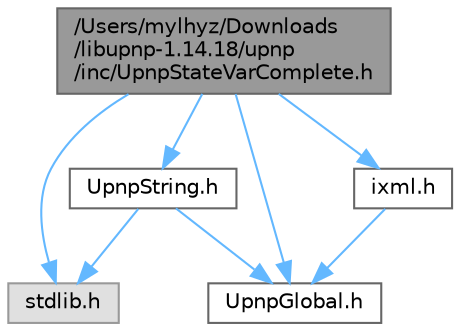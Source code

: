 digraph "/Users/mylhyz/Downloads/libupnp-1.14.18/upnp/inc/UpnpStateVarComplete.h"
{
 // LATEX_PDF_SIZE
  bgcolor="transparent";
  edge [fontname=Helvetica,fontsize=10,labelfontname=Helvetica,labelfontsize=10];
  node [fontname=Helvetica,fontsize=10,shape=box,height=0.2,width=0.4];
  Node1 [id="Node000001",label="/Users/mylhyz/Downloads\l/libupnp-1.14.18/upnp\l/inc/UpnpStateVarComplete.h",height=0.2,width=0.4,color="gray40", fillcolor="grey60", style="filled", fontcolor="black",tooltip="Header file for UpnpStateVarComplete methods."];
  Node1 -> Node2 [id="edge1_Node000001_Node000002",color="steelblue1",style="solid",tooltip=" "];
  Node2 [id="Node000002",label="stdlib.h",height=0.2,width=0.4,color="grey60", fillcolor="#E0E0E0", style="filled",tooltip=" "];
  Node1 -> Node3 [id="edge2_Node000001_Node000003",color="steelblue1",style="solid",tooltip=" "];
  Node3 [id="Node000003",label="UpnpGlobal.h",height=0.2,width=0.4,color="grey40", fillcolor="white", style="filled",URL="$UpnpGlobal_8h.html",tooltip="Defines constants that for some reason are not defined on some systems."];
  Node1 -> Node4 [id="edge3_Node000001_Node000004",color="steelblue1",style="solid",tooltip=" "];
  Node4 [id="Node000004",label="UpnpString.h",height=0.2,width=0.4,color="grey40", fillcolor="white", style="filled",URL="$UpnpString_8h.html",tooltip="UpnpString object declaration."];
  Node4 -> Node3 [id="edge4_Node000004_Node000003",color="steelblue1",style="solid",tooltip=" "];
  Node4 -> Node2 [id="edge5_Node000004_Node000002",color="steelblue1",style="solid",tooltip=" "];
  Node1 -> Node5 [id="edge6_Node000001_Node000005",color="steelblue1",style="solid",tooltip=" "];
  Node5 [id="Node000005",label="ixml.h",height=0.2,width=0.4,color="grey40", fillcolor="white", style="filled",URL="$ixml_8h.html",tooltip=" "];
  Node5 -> Node3 [id="edge7_Node000005_Node000003",color="steelblue1",style="solid",tooltip=" "];
}
